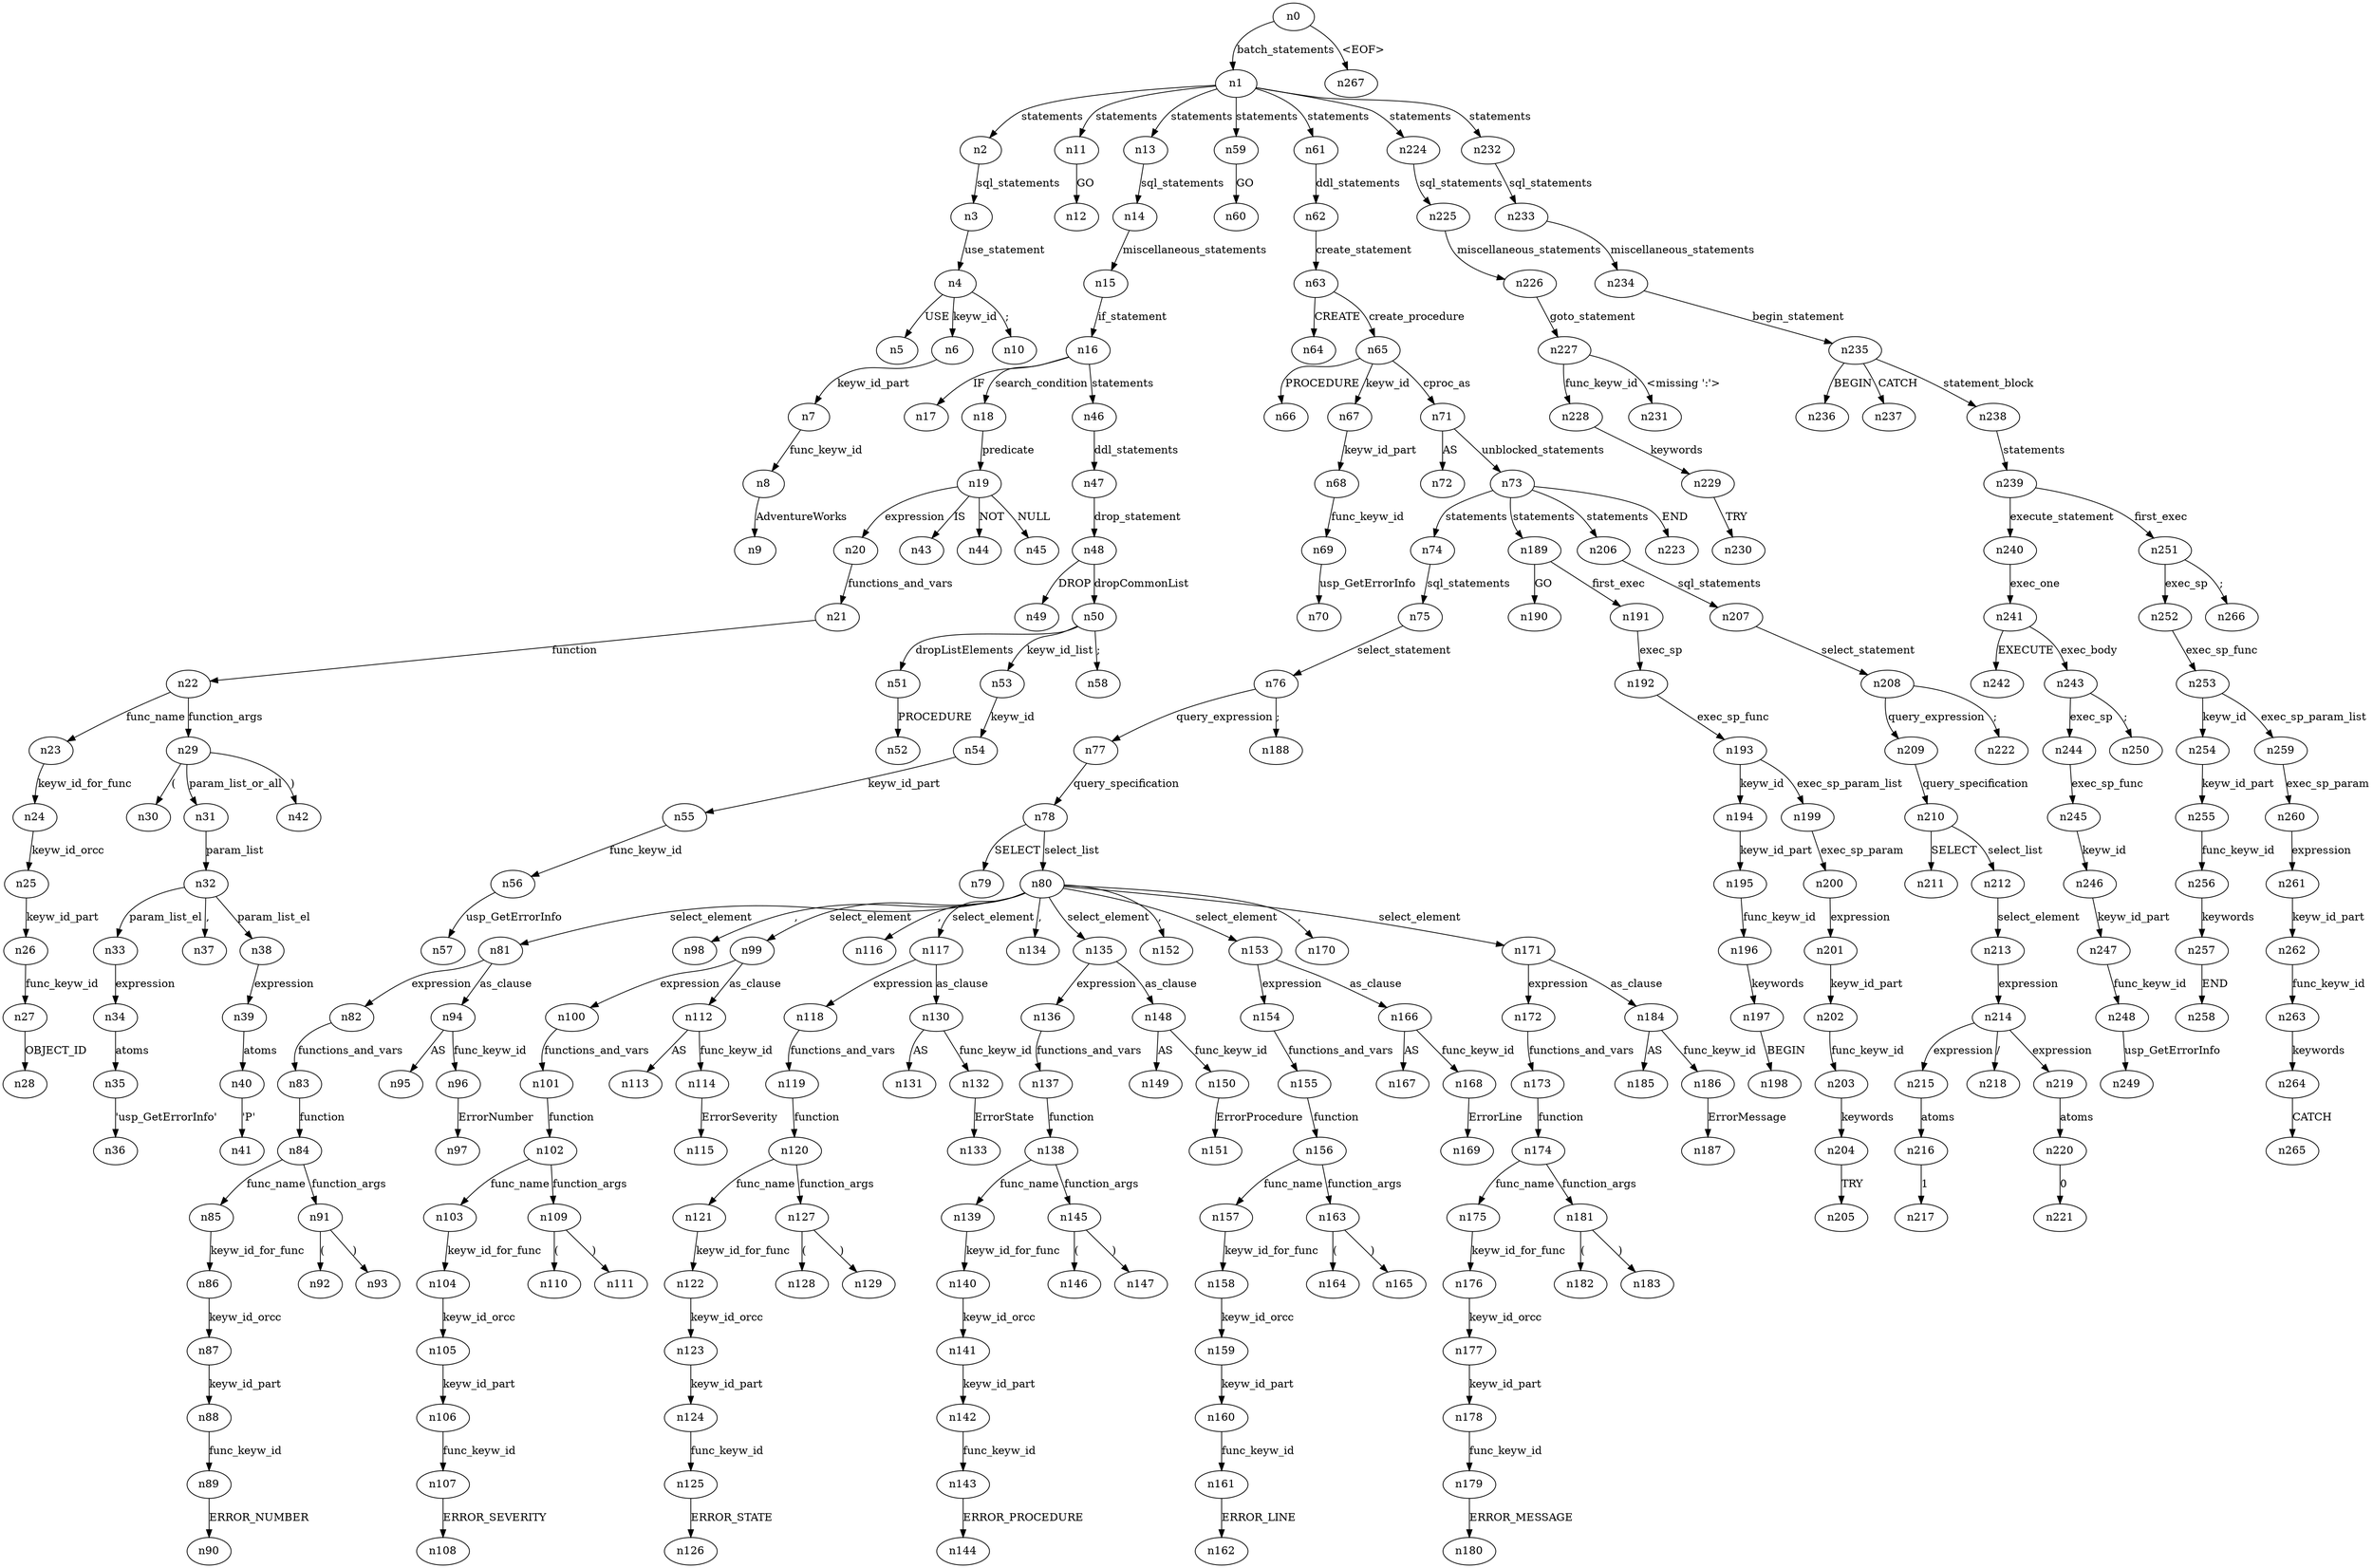 digraph ParseTree {
  n0 -> n1 [label="batch_statements"];
  n1 -> n2 [label="statements"];
  n2 -> n3 [label="sql_statements"];
  n3 -> n4 [label="use_statement"];
  n4 -> n5 [label="USE"];
  n4 -> n6 [label="keyw_id"];
  n6 -> n7 [label="keyw_id_part"];
  n7 -> n8 [label="func_keyw_id"];
  n8 -> n9 [label="AdventureWorks"];
  n4 -> n10 [label=";"];
  n1 -> n11 [label="statements"];
  n11 -> n12 [label="GO"];
  n1 -> n13 [label="statements"];
  n13 -> n14 [label="sql_statements"];
  n14 -> n15 [label="miscellaneous_statements"];
  n15 -> n16 [label="if_statement"];
  n16 -> n17 [label="IF"];
  n16 -> n18 [label="search_condition"];
  n18 -> n19 [label="predicate"];
  n19 -> n20 [label="expression"];
  n20 -> n21 [label="functions_and_vars"];
  n21 -> n22 [label="function"];
  n22 -> n23 [label="func_name"];
  n23 -> n24 [label="keyw_id_for_func"];
  n24 -> n25 [label="keyw_id_orcc"];
  n25 -> n26 [label="keyw_id_part"];
  n26 -> n27 [label="func_keyw_id"];
  n27 -> n28 [label="OBJECT_ID"];
  n22 -> n29 [label="function_args"];
  n29 -> n30 [label="("];
  n29 -> n31 [label="param_list_or_all"];
  n31 -> n32 [label="param_list"];
  n32 -> n33 [label="param_list_el"];
  n33 -> n34 [label="expression"];
  n34 -> n35 [label="atoms"];
  n35 -> n36 [label="'usp_GetErrorInfo'"];
  n32 -> n37 [label=","];
  n32 -> n38 [label="param_list_el"];
  n38 -> n39 [label="expression"];
  n39 -> n40 [label="atoms"];
  n40 -> n41 [label="'P'"];
  n29 -> n42 [label=")"];
  n19 -> n43 [label="IS"];
  n19 -> n44 [label="NOT"];
  n19 -> n45 [label="NULL"];
  n16 -> n46 [label="statements"];
  n46 -> n47 [label="ddl_statements"];
  n47 -> n48 [label="drop_statement"];
  n48 -> n49 [label="DROP"];
  n48 -> n50 [label="dropCommonList"];
  n50 -> n51 [label="dropListElements"];
  n51 -> n52 [label="PROCEDURE"];
  n50 -> n53 [label="keyw_id_list"];
  n53 -> n54 [label="keyw_id"];
  n54 -> n55 [label="keyw_id_part"];
  n55 -> n56 [label="func_keyw_id"];
  n56 -> n57 [label="usp_GetErrorInfo"];
  n50 -> n58 [label=";"];
  n1 -> n59 [label="statements"];
  n59 -> n60 [label="GO"];
  n1 -> n61 [label="statements"];
  n61 -> n62 [label="ddl_statements"];
  n62 -> n63 [label="create_statement"];
  n63 -> n64 [label="CREATE"];
  n63 -> n65 [label="create_procedure"];
  n65 -> n66 [label="PROCEDURE"];
  n65 -> n67 [label="keyw_id"];
  n67 -> n68 [label="keyw_id_part"];
  n68 -> n69 [label="func_keyw_id"];
  n69 -> n70 [label="usp_GetErrorInfo"];
  n65 -> n71 [label="cproc_as"];
  n71 -> n72 [label="AS"];
  n71 -> n73 [label="unblocked_statements"];
  n73 -> n74 [label="statements"];
  n74 -> n75 [label="sql_statements"];
  n75 -> n76 [label="select_statement"];
  n76 -> n77 [label="query_expression"];
  n77 -> n78 [label="query_specification"];
  n78 -> n79 [label="SELECT"];
  n78 -> n80 [label="select_list"];
  n80 -> n81 [label="select_element"];
  n81 -> n82 [label="expression"];
  n82 -> n83 [label="functions_and_vars"];
  n83 -> n84 [label="function"];
  n84 -> n85 [label="func_name"];
  n85 -> n86 [label="keyw_id_for_func"];
  n86 -> n87 [label="keyw_id_orcc"];
  n87 -> n88 [label="keyw_id_part"];
  n88 -> n89 [label="func_keyw_id"];
  n89 -> n90 [label="ERROR_NUMBER"];
  n84 -> n91 [label="function_args"];
  n91 -> n92 [label="("];
  n91 -> n93 [label=")"];
  n81 -> n94 [label="as_clause"];
  n94 -> n95 [label="AS"];
  n94 -> n96 [label="func_keyw_id"];
  n96 -> n97 [label="ErrorNumber"];
  n80 -> n98 [label=","];
  n80 -> n99 [label="select_element"];
  n99 -> n100 [label="expression"];
  n100 -> n101 [label="functions_and_vars"];
  n101 -> n102 [label="function"];
  n102 -> n103 [label="func_name"];
  n103 -> n104 [label="keyw_id_for_func"];
  n104 -> n105 [label="keyw_id_orcc"];
  n105 -> n106 [label="keyw_id_part"];
  n106 -> n107 [label="func_keyw_id"];
  n107 -> n108 [label="ERROR_SEVERITY"];
  n102 -> n109 [label="function_args"];
  n109 -> n110 [label="("];
  n109 -> n111 [label=")"];
  n99 -> n112 [label="as_clause"];
  n112 -> n113 [label="AS"];
  n112 -> n114 [label="func_keyw_id"];
  n114 -> n115 [label="ErrorSeverity"];
  n80 -> n116 [label=","];
  n80 -> n117 [label="select_element"];
  n117 -> n118 [label="expression"];
  n118 -> n119 [label="functions_and_vars"];
  n119 -> n120 [label="function"];
  n120 -> n121 [label="func_name"];
  n121 -> n122 [label="keyw_id_for_func"];
  n122 -> n123 [label="keyw_id_orcc"];
  n123 -> n124 [label="keyw_id_part"];
  n124 -> n125 [label="func_keyw_id"];
  n125 -> n126 [label="ERROR_STATE"];
  n120 -> n127 [label="function_args"];
  n127 -> n128 [label="("];
  n127 -> n129 [label=")"];
  n117 -> n130 [label="as_clause"];
  n130 -> n131 [label="AS"];
  n130 -> n132 [label="func_keyw_id"];
  n132 -> n133 [label="ErrorState"];
  n80 -> n134 [label=","];
  n80 -> n135 [label="select_element"];
  n135 -> n136 [label="expression"];
  n136 -> n137 [label="functions_and_vars"];
  n137 -> n138 [label="function"];
  n138 -> n139 [label="func_name"];
  n139 -> n140 [label="keyw_id_for_func"];
  n140 -> n141 [label="keyw_id_orcc"];
  n141 -> n142 [label="keyw_id_part"];
  n142 -> n143 [label="func_keyw_id"];
  n143 -> n144 [label="ERROR_PROCEDURE"];
  n138 -> n145 [label="function_args"];
  n145 -> n146 [label="("];
  n145 -> n147 [label=")"];
  n135 -> n148 [label="as_clause"];
  n148 -> n149 [label="AS"];
  n148 -> n150 [label="func_keyw_id"];
  n150 -> n151 [label="ErrorProcedure"];
  n80 -> n152 [label=","];
  n80 -> n153 [label="select_element"];
  n153 -> n154 [label="expression"];
  n154 -> n155 [label="functions_and_vars"];
  n155 -> n156 [label="function"];
  n156 -> n157 [label="func_name"];
  n157 -> n158 [label="keyw_id_for_func"];
  n158 -> n159 [label="keyw_id_orcc"];
  n159 -> n160 [label="keyw_id_part"];
  n160 -> n161 [label="func_keyw_id"];
  n161 -> n162 [label="ERROR_LINE"];
  n156 -> n163 [label="function_args"];
  n163 -> n164 [label="("];
  n163 -> n165 [label=")"];
  n153 -> n166 [label="as_clause"];
  n166 -> n167 [label="AS"];
  n166 -> n168 [label="func_keyw_id"];
  n168 -> n169 [label="ErrorLine"];
  n80 -> n170 [label=","];
  n80 -> n171 [label="select_element"];
  n171 -> n172 [label="expression"];
  n172 -> n173 [label="functions_and_vars"];
  n173 -> n174 [label="function"];
  n174 -> n175 [label="func_name"];
  n175 -> n176 [label="keyw_id_for_func"];
  n176 -> n177 [label="keyw_id_orcc"];
  n177 -> n178 [label="keyw_id_part"];
  n178 -> n179 [label="func_keyw_id"];
  n179 -> n180 [label="ERROR_MESSAGE"];
  n174 -> n181 [label="function_args"];
  n181 -> n182 [label="("];
  n181 -> n183 [label=")"];
  n171 -> n184 [label="as_clause"];
  n184 -> n185 [label="AS"];
  n184 -> n186 [label="func_keyw_id"];
  n186 -> n187 [label="ErrorMessage"];
  n76 -> n188 [label=";"];
  n73 -> n189 [label="statements"];
  n189 -> n190 [label="GO"];
  n189 -> n191 [label="first_exec"];
  n191 -> n192 [label="exec_sp"];
  n192 -> n193 [label="exec_sp_func"];
  n193 -> n194 [label="keyw_id"];
  n194 -> n195 [label="keyw_id_part"];
  n195 -> n196 [label="func_keyw_id"];
  n196 -> n197 [label="keywords"];
  n197 -> n198 [label="BEGIN"];
  n193 -> n199 [label="exec_sp_param_list"];
  n199 -> n200 [label="exec_sp_param"];
  n200 -> n201 [label="expression"];
  n201 -> n202 [label="keyw_id_part"];
  n202 -> n203 [label="func_keyw_id"];
  n203 -> n204 [label="keywords"];
  n204 -> n205 [label="TRY"];
  n73 -> n206 [label="statements"];
  n206 -> n207 [label="sql_statements"];
  n207 -> n208 [label="select_statement"];
  n208 -> n209 [label="query_expression"];
  n209 -> n210 [label="query_specification"];
  n210 -> n211 [label="SELECT"];
  n210 -> n212 [label="select_list"];
  n212 -> n213 [label="select_element"];
  n213 -> n214 [label="expression"];
  n214 -> n215 [label="expression"];
  n215 -> n216 [label="atoms"];
  n216 -> n217 [label="1"];
  n214 -> n218 [label="/"];
  n214 -> n219 [label="expression"];
  n219 -> n220 [label="atoms"];
  n220 -> n221 [label="0"];
  n208 -> n222 [label=";"];
  n73 -> n223 [label="END"];
  n1 -> n224 [label="statements"];
  n224 -> n225 [label="sql_statements"];
  n225 -> n226 [label="miscellaneous_statements"];
  n226 -> n227 [label="goto_statement"];
  n227 -> n228 [label="func_keyw_id"];
  n228 -> n229 [label="keywords"];
  n229 -> n230 [label="TRY"];
  n227 -> n231 [label="<missing ':'>"];
  n1 -> n232 [label="statements"];
  n232 -> n233 [label="sql_statements"];
  n233 -> n234 [label="miscellaneous_statements"];
  n234 -> n235 [label="begin_statement"];
  n235 -> n236 [label="BEGIN"];
  n235 -> n237 [label="CATCH"];
  n235 -> n238 [label="statement_block"];
  n238 -> n239 [label="statements"];
  n239 -> n240 [label="execute_statement"];
  n240 -> n241 [label="exec_one"];
  n241 -> n242 [label="EXECUTE"];
  n241 -> n243 [label="exec_body"];
  n243 -> n244 [label="exec_sp"];
  n244 -> n245 [label="exec_sp_func"];
  n245 -> n246 [label="keyw_id"];
  n246 -> n247 [label="keyw_id_part"];
  n247 -> n248 [label="func_keyw_id"];
  n248 -> n249 [label="usp_GetErrorInfo"];
  n243 -> n250 [label=";"];
  n239 -> n251 [label="first_exec"];
  n251 -> n252 [label="exec_sp"];
  n252 -> n253 [label="exec_sp_func"];
  n253 -> n254 [label="keyw_id"];
  n254 -> n255 [label="keyw_id_part"];
  n255 -> n256 [label="func_keyw_id"];
  n256 -> n257 [label="keywords"];
  n257 -> n258 [label="END"];
  n253 -> n259 [label="exec_sp_param_list"];
  n259 -> n260 [label="exec_sp_param"];
  n260 -> n261 [label="expression"];
  n261 -> n262 [label="keyw_id_part"];
  n262 -> n263 [label="func_keyw_id"];
  n263 -> n264 [label="keywords"];
  n264 -> n265 [label="CATCH"];
  n251 -> n266 [label=";"];
  n0 -> n267 [label="<EOF>"];
}